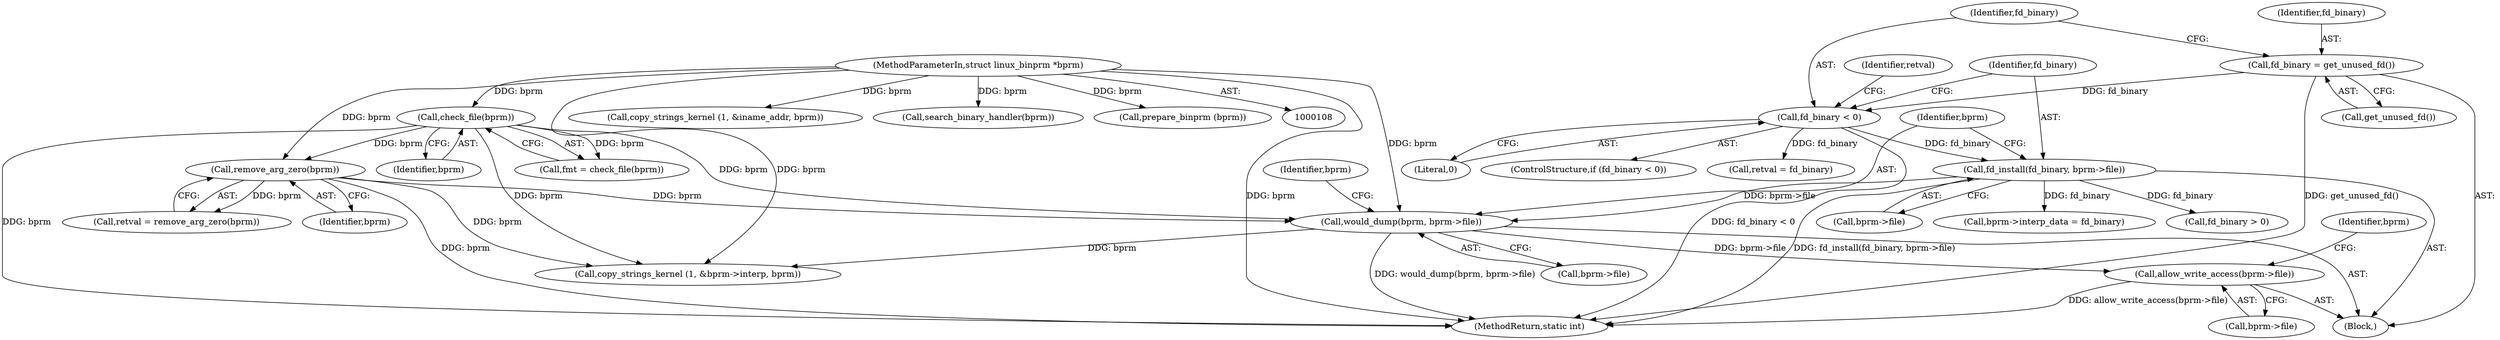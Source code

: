 digraph "0_linux_b66c5984017533316fd1951770302649baf1aa33@pointer" {
"1000201" [label="(Call,allow_write_access(bprm->file))"];
"1000196" [label="(Call,would_dump(bprm, bprm->file))"];
"1000167" [label="(Call,remove_arg_zero(bprm))"];
"1000140" [label="(Call,check_file(bprm))"];
"1000109" [label="(MethodParameterIn,struct linux_binprm *bprm)"];
"1000191" [label="(Call,fd_install(fd_binary, bprm->file))"];
"1000183" [label="(Call,fd_binary < 0)"];
"1000179" [label="(Call,fd_binary = get_unused_fd())"];
"1000255" [label="(Call,copy_strings_kernel (1, &iname_addr, bprm))"];
"1000192" [label="(Identifier,fd_binary)"];
"1000168" [label="(Identifier,bprm)"];
"1000141" [label="(Identifier,bprm)"];
"1000184" [label="(Identifier,fd_binary)"];
"1000203" [label="(Identifier,bprm)"];
"1000182" [label="(ControlStructure,if (fd_binary < 0))"];
"1000198" [label="(Call,bprm->file)"];
"1000140" [label="(Call,check_file(bprm))"];
"1000191" [label="(Call,fd_install(fd_binary, bprm->file))"];
"1000187" [label="(Call,retval = fd_binary)"];
"1000327" [label="(Call,search_binary_handler(bprm))"];
"1000138" [label="(Call,fmt = check_file(bprm))"];
"1000197" [label="(Identifier,bprm)"];
"1000178" [label="(Block,)"];
"1000183" [label="(Call,fd_binary < 0)"];
"1000201" [label="(Call,allow_write_access(bprm->file))"];
"1000318" [label="(Call,prepare_binprm (bprm))"];
"1000215" [label="(Call,bprm->interp_data = fd_binary)"];
"1000237" [label="(Call,copy_strings_kernel (1, &bprm->interp, bprm))"];
"1000196" [label="(Call,would_dump(bprm, bprm->file))"];
"1000180" [label="(Identifier,fd_binary)"];
"1000109" [label="(MethodParameterIn,struct linux_binprm *bprm)"];
"1000355" [label="(MethodReturn,static int)"];
"1000188" [label="(Identifier,retval)"];
"1000179" [label="(Call,fd_binary = get_unused_fd())"];
"1000202" [label="(Call,bprm->file)"];
"1000193" [label="(Call,bprm->file)"];
"1000167" [label="(Call,remove_arg_zero(bprm))"];
"1000339" [label="(Call,fd_binary > 0)"];
"1000185" [label="(Literal,0)"];
"1000181" [label="(Call,get_unused_fd())"];
"1000207" [label="(Identifier,bprm)"];
"1000165" [label="(Call,retval = remove_arg_zero(bprm))"];
"1000201" -> "1000178"  [label="AST: "];
"1000201" -> "1000202"  [label="CFG: "];
"1000202" -> "1000201"  [label="AST: "];
"1000207" -> "1000201"  [label="CFG: "];
"1000201" -> "1000355"  [label="DDG: allow_write_access(bprm->file)"];
"1000196" -> "1000201"  [label="DDG: bprm->file"];
"1000196" -> "1000178"  [label="AST: "];
"1000196" -> "1000198"  [label="CFG: "];
"1000197" -> "1000196"  [label="AST: "];
"1000198" -> "1000196"  [label="AST: "];
"1000203" -> "1000196"  [label="CFG: "];
"1000196" -> "1000355"  [label="DDG: would_dump(bprm, bprm->file)"];
"1000167" -> "1000196"  [label="DDG: bprm"];
"1000140" -> "1000196"  [label="DDG: bprm"];
"1000109" -> "1000196"  [label="DDG: bprm"];
"1000191" -> "1000196"  [label="DDG: bprm->file"];
"1000196" -> "1000237"  [label="DDG: bprm"];
"1000167" -> "1000165"  [label="AST: "];
"1000167" -> "1000168"  [label="CFG: "];
"1000168" -> "1000167"  [label="AST: "];
"1000165" -> "1000167"  [label="CFG: "];
"1000167" -> "1000355"  [label="DDG: bprm"];
"1000167" -> "1000165"  [label="DDG: bprm"];
"1000140" -> "1000167"  [label="DDG: bprm"];
"1000109" -> "1000167"  [label="DDG: bprm"];
"1000167" -> "1000237"  [label="DDG: bprm"];
"1000140" -> "1000138"  [label="AST: "];
"1000140" -> "1000141"  [label="CFG: "];
"1000141" -> "1000140"  [label="AST: "];
"1000138" -> "1000140"  [label="CFG: "];
"1000140" -> "1000355"  [label="DDG: bprm"];
"1000140" -> "1000138"  [label="DDG: bprm"];
"1000109" -> "1000140"  [label="DDG: bprm"];
"1000140" -> "1000237"  [label="DDG: bprm"];
"1000109" -> "1000108"  [label="AST: "];
"1000109" -> "1000355"  [label="DDG: bprm"];
"1000109" -> "1000237"  [label="DDG: bprm"];
"1000109" -> "1000255"  [label="DDG: bprm"];
"1000109" -> "1000318"  [label="DDG: bprm"];
"1000109" -> "1000327"  [label="DDG: bprm"];
"1000191" -> "1000178"  [label="AST: "];
"1000191" -> "1000193"  [label="CFG: "];
"1000192" -> "1000191"  [label="AST: "];
"1000193" -> "1000191"  [label="AST: "];
"1000197" -> "1000191"  [label="CFG: "];
"1000191" -> "1000355"  [label="DDG: fd_install(fd_binary, bprm->file)"];
"1000183" -> "1000191"  [label="DDG: fd_binary"];
"1000191" -> "1000215"  [label="DDG: fd_binary"];
"1000191" -> "1000339"  [label="DDG: fd_binary"];
"1000183" -> "1000182"  [label="AST: "];
"1000183" -> "1000185"  [label="CFG: "];
"1000184" -> "1000183"  [label="AST: "];
"1000185" -> "1000183"  [label="AST: "];
"1000188" -> "1000183"  [label="CFG: "];
"1000192" -> "1000183"  [label="CFG: "];
"1000183" -> "1000355"  [label="DDG: fd_binary < 0"];
"1000179" -> "1000183"  [label="DDG: fd_binary"];
"1000183" -> "1000187"  [label="DDG: fd_binary"];
"1000179" -> "1000178"  [label="AST: "];
"1000179" -> "1000181"  [label="CFG: "];
"1000180" -> "1000179"  [label="AST: "];
"1000181" -> "1000179"  [label="AST: "];
"1000184" -> "1000179"  [label="CFG: "];
"1000179" -> "1000355"  [label="DDG: get_unused_fd()"];
}
